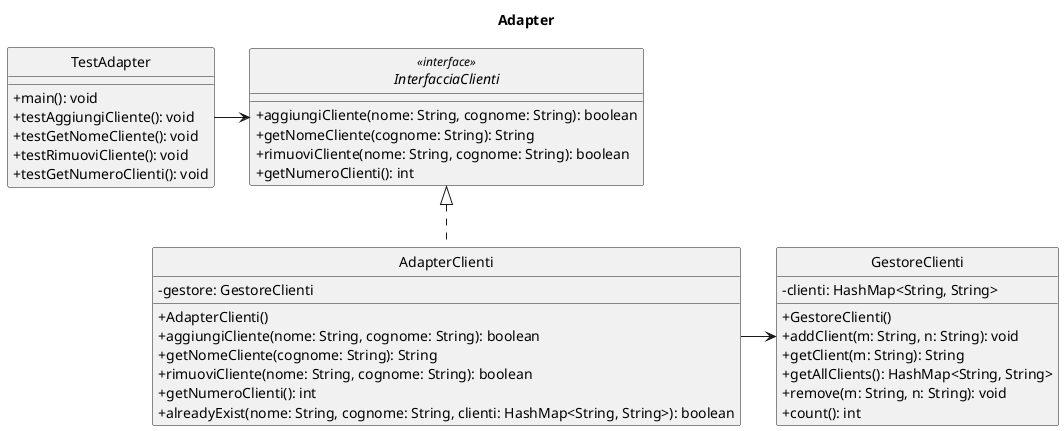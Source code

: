 ' PlantUML: tool per la generazione di UML (.png) in modo testuale
' supporta diversi diagrammi UML 
' (es. diagramma delle classi, di sequenza...)
' esempio file class_diagram.puml per generare UML a destra
' download (jar): http://plantuml.com/download
' documentazione: http://plantuml.com/class-diagram
' estensione per VS Code (PlantUML): https://marketplace.visualstudio.com/items?itemName=jebbs.plantuml
' (premi ALT-D per aprire la preview in VS Code)

@startuml negozio

' START STYLE
skinparam {
	'monochrome true
	'shadowing false
	'classBackgroundColor white
	'noteBackgroundColor white
	classAttributeIconSize 0
	'linetype polyline
	'linetype ortho
}
hide circle
' END STYLE

title Adapter

interface InterfacciaClienti << interface >>{
	+ aggiungiCliente(nome: String, cognome: String): boolean
    + getNomeCliente(cognome: String): String
    + rimuoviCliente(nome: String, cognome: String): boolean
    + getNumeroClienti(): int
}

class AdapterClienti{
    - gestore: GestoreClienti
    + AdapterClienti()
	+ aggiungiCliente(nome: String, cognome: String): boolean
    + getNomeCliente(cognome: String): String
    + rimuoviCliente(nome: String, cognome: String): boolean
    + getNumeroClienti(): int
    + alreadyExist(nome: String, cognome: String, clienti: HashMap<String, String>): boolean
}

class GestoreClienti{
    - clienti: HashMap<String, String>
    + GestoreClienti()
    + addClient(m: String, n: String): void
    + getClient(m: String): String
    + getAllClients(): HashMap<String, String>
    + remove(m: String, n: String): void
    + count(): int
}

class TestAdapter{
    + main(): void
    + testAggiungiCliente(): void
	+ testGetNomeCliente(): void
	+ testRimuoviCliente(): void
	+ testGetNumeroClienti(): void
}

' definisco le relazioni
InterfacciaClienti <|.down. AdapterClienti
AdapterClienti -right-> GestoreClienti
TestAdapter -right-> InterfacciaClienti
@enduml